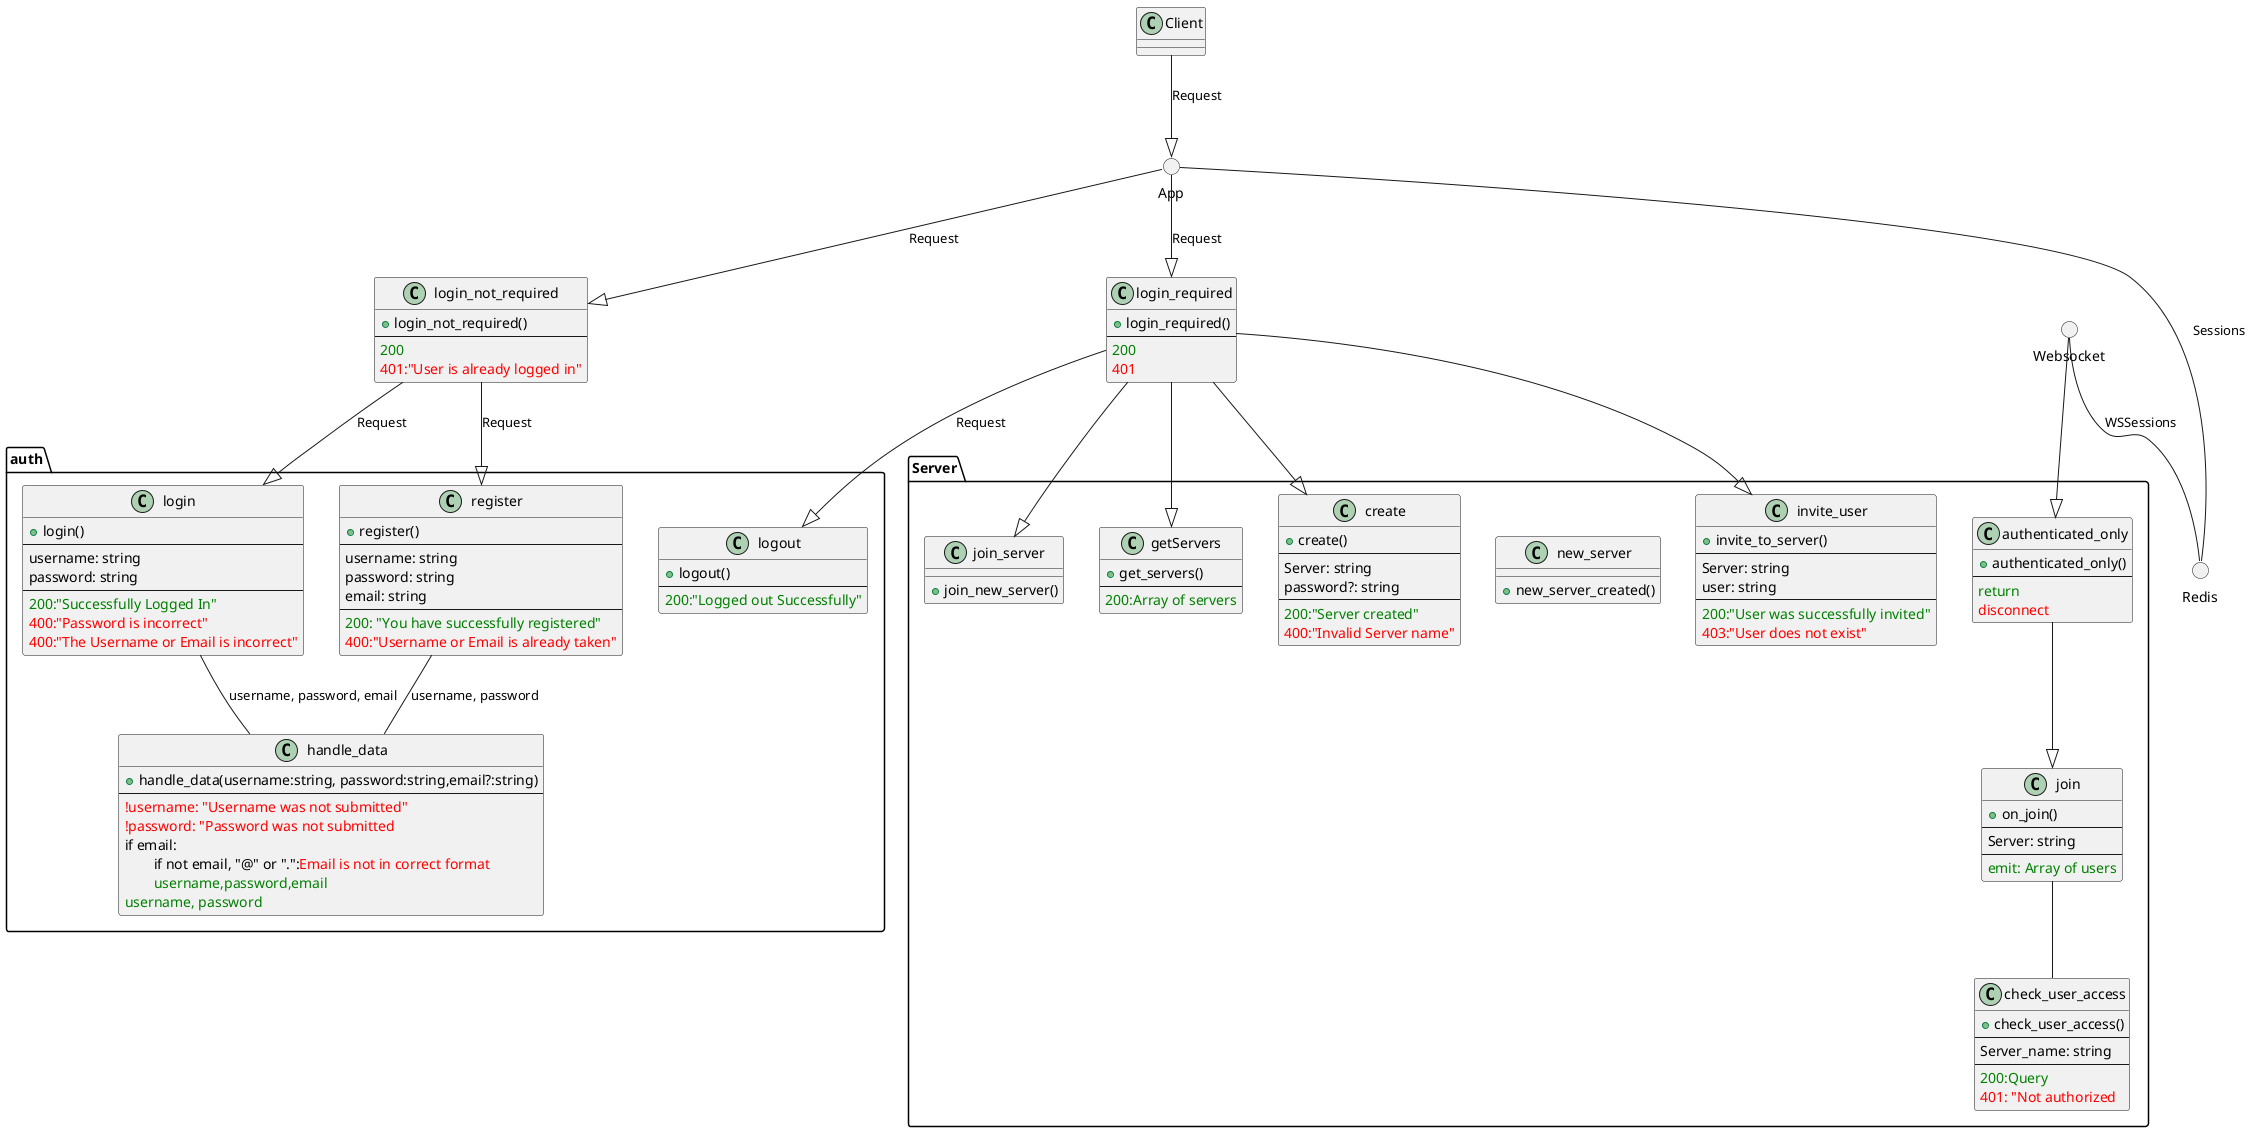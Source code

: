 @startuml
class login_required{
    +login_required()
    --
    <color:green>200</color>
    <color:red>401</color>
}

class login_not_required{
    +login_not_required()
    --
    <color:green>200</color>
    <color:red>401:"User is already logged in"</color>
}


circle Redis
circle Websocket
circle App
namespace auth{
    class auth.login{
        +login()
        --
        username: string
        password: string
        --
        <color:green>200:"Successfully Logged In"</color>
        <color:red>400:"Password is incorrect"</color>
        <color:red>400:"The Username or Email is incorrect"</color>
    }
        
    class auth.register{
        +register()
        --
        username: string
        password: string
        email: string
        --
        <color:green>200: "You have successfully registered"</color>
        <color:red>400:"Username or Email is already taken"</color>
    }

    class auth.handle_data{
        +handle_data(username:string, password:string,email?:string)
        --
        <color:red>!username: "Username was not submitted"</color>
        <color:red>!password: "Password was not submitted</color>
        if email:
            \tif not email, "@" or ".":<color:red>Email is not in correct format</color>
            \t<color:green>username,password,email</color>
        <color:green>username, password</color>
    }

    class auth.logout{
        +logout()
        --
        <color:green>200:"Logged out Successfully"</color>
    }

    .login_not_required --|> auth.register: Request
    .login_not_required --|> auth.login : Request
    .login_required --|> auth.logout : Request
    auth.login -- auth.handle_data : username, password, email
    auth.register -- auth.handle_data : username, password
}   
namespace Server{
    class create{
        +create()
        --
        Server: string
        password?: string
        --
        <color:green>200:"Server created"</color>
        <color:red>400:"Invalid Server name"</color>
    }
    class invite_user{
        +invite_to_server()
        --
        Server: string
        user: string
        --
        <color:green>200:"User was successfully invited"</color>
        <color:red>403:"User does not exist"</color>
    }
    class new_server{
        +new_server_created()
    }
    class join_server{
        +join_new_server()
    }
    class getServers{
        +get_servers()
        --
        <color:green>200:Array of servers</color>
    }
    class join{
        +on_join()
        --
        Server: string
        --
        <color:green>emit: Array of users</color>
    }
    class check_user_access{
        +check_user_access()
        --
        Server_name: string
        --
        <color:green>200:Query</color>
        <color:red>401: "Not authorized</color>
    }
    class authenticated_only{
        +authenticated_only()
        --
        <color:green>return</color>
        <color:red>disconnect</color>
    }
    .login_required --|> Server.create
    .login_required --|> Server.invite_user
    .login_required --|> Server.join_server
    .login_required --|> Server.getServers
    .Websocket --|> Server.authenticated_only
    Server.authenticated_only --|> Server.join
    Server.join -- Server.check_user_access
}

Client --|> App : Request
App --|> login_required : Request
App --|> login_not_required : Request
App -- Redis : Sessions
Websocket -- Redis: WSSessions
@enduml